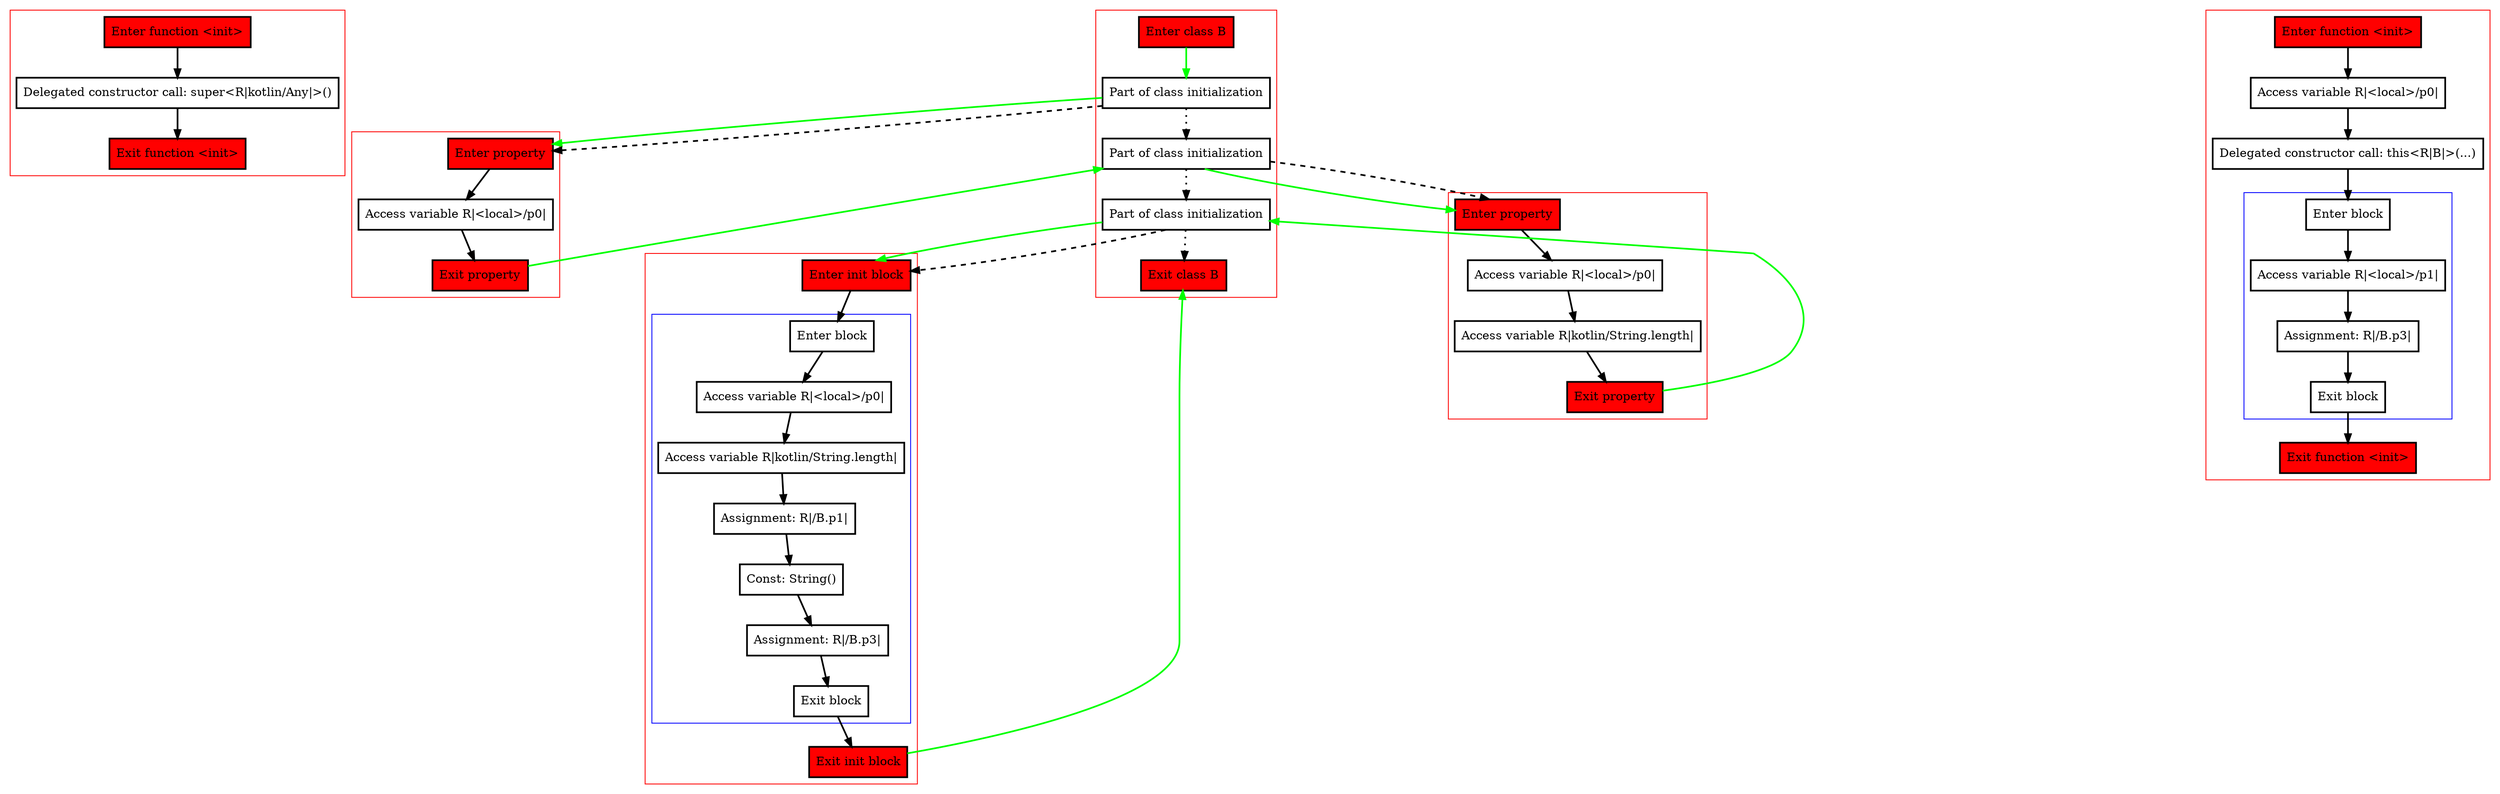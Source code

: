digraph secondaryConstructorCfg_kt {
    graph [nodesep=3]
    node [shape=box penwidth=2]
    edge [penwidth=2]

    subgraph cluster_0 {
        color=red
        0 [label="Enter function <init>" style="filled" fillcolor=red];
        1 [label="Delegated constructor call: super<R|kotlin/Any|>()"];
        2 [label="Exit function <init>" style="filled" fillcolor=red];
    }
    0 -> {1};
    1 -> {2};

    subgraph cluster_1 {
        color=red
        3 [label="Enter property" style="filled" fillcolor=red];
        4 [label="Access variable R|<local>/p0|"];
        5 [label="Exit property" style="filled" fillcolor=red];
    }
    3 -> {4};
    4 -> {5};
    5 -> {29} [color=green];

    subgraph cluster_2 {
        color=red
        6 [label="Enter property" style="filled" fillcolor=red];
        7 [label="Access variable R|<local>/p0|"];
        8 [label="Access variable R|kotlin/String.length|"];
        9 [label="Exit property" style="filled" fillcolor=red];
    }
    6 -> {7};
    7 -> {8};
    8 -> {9};
    9 -> {30} [color=green];

    subgraph cluster_3 {
        color=red
        10 [label="Enter function <init>" style="filled" fillcolor=red];
        11 [label="Access variable R|<local>/p0|"];
        12 [label="Delegated constructor call: this<R|B|>(...)"];
        subgraph cluster_4 {
            color=blue
            13 [label="Enter block"];
            14 [label="Access variable R|<local>/p1|"];
            15 [label="Assignment: R|/B.p3|"];
            16 [label="Exit block"];
        }
        17 [label="Exit function <init>" style="filled" fillcolor=red];
    }
    10 -> {11};
    11 -> {12};
    12 -> {13};
    13 -> {14};
    14 -> {15};
    15 -> {16};
    16 -> {17};

    subgraph cluster_5 {
        color=red
        18 [label="Enter init block" style="filled" fillcolor=red];
        subgraph cluster_6 {
            color=blue
            19 [label="Enter block"];
            20 [label="Access variable R|<local>/p0|"];
            21 [label="Access variable R|kotlin/String.length|"];
            22 [label="Assignment: R|/B.p1|"];
            23 [label="Const: String()"];
            24 [label="Assignment: R|/B.p3|"];
            25 [label="Exit block"];
        }
        26 [label="Exit init block" style="filled" fillcolor=red];
    }
    18 -> {19};
    19 -> {20};
    20 -> {21};
    21 -> {22};
    22 -> {23};
    23 -> {24};
    24 -> {25};
    25 -> {26};
    26 -> {31} [color=green];

    subgraph cluster_7 {
        color=red
        27 [label="Enter class B" style="filled" fillcolor=red];
        28 [label="Part of class initialization"];
        29 [label="Part of class initialization"];
        30 [label="Part of class initialization"];
        31 [label="Exit class B" style="filled" fillcolor=red];
    }
    27 -> {28} [color=green];
    28 -> {29} [style=dotted];
    28 -> {3} [color=green];
    28 -> {3} [style=dashed];
    29 -> {30} [style=dotted];
    29 -> {6} [color=green];
    29 -> {6} [style=dashed];
    30 -> {31} [style=dotted];
    30 -> {18} [color=green];
    30 -> {18} [style=dashed];

}
